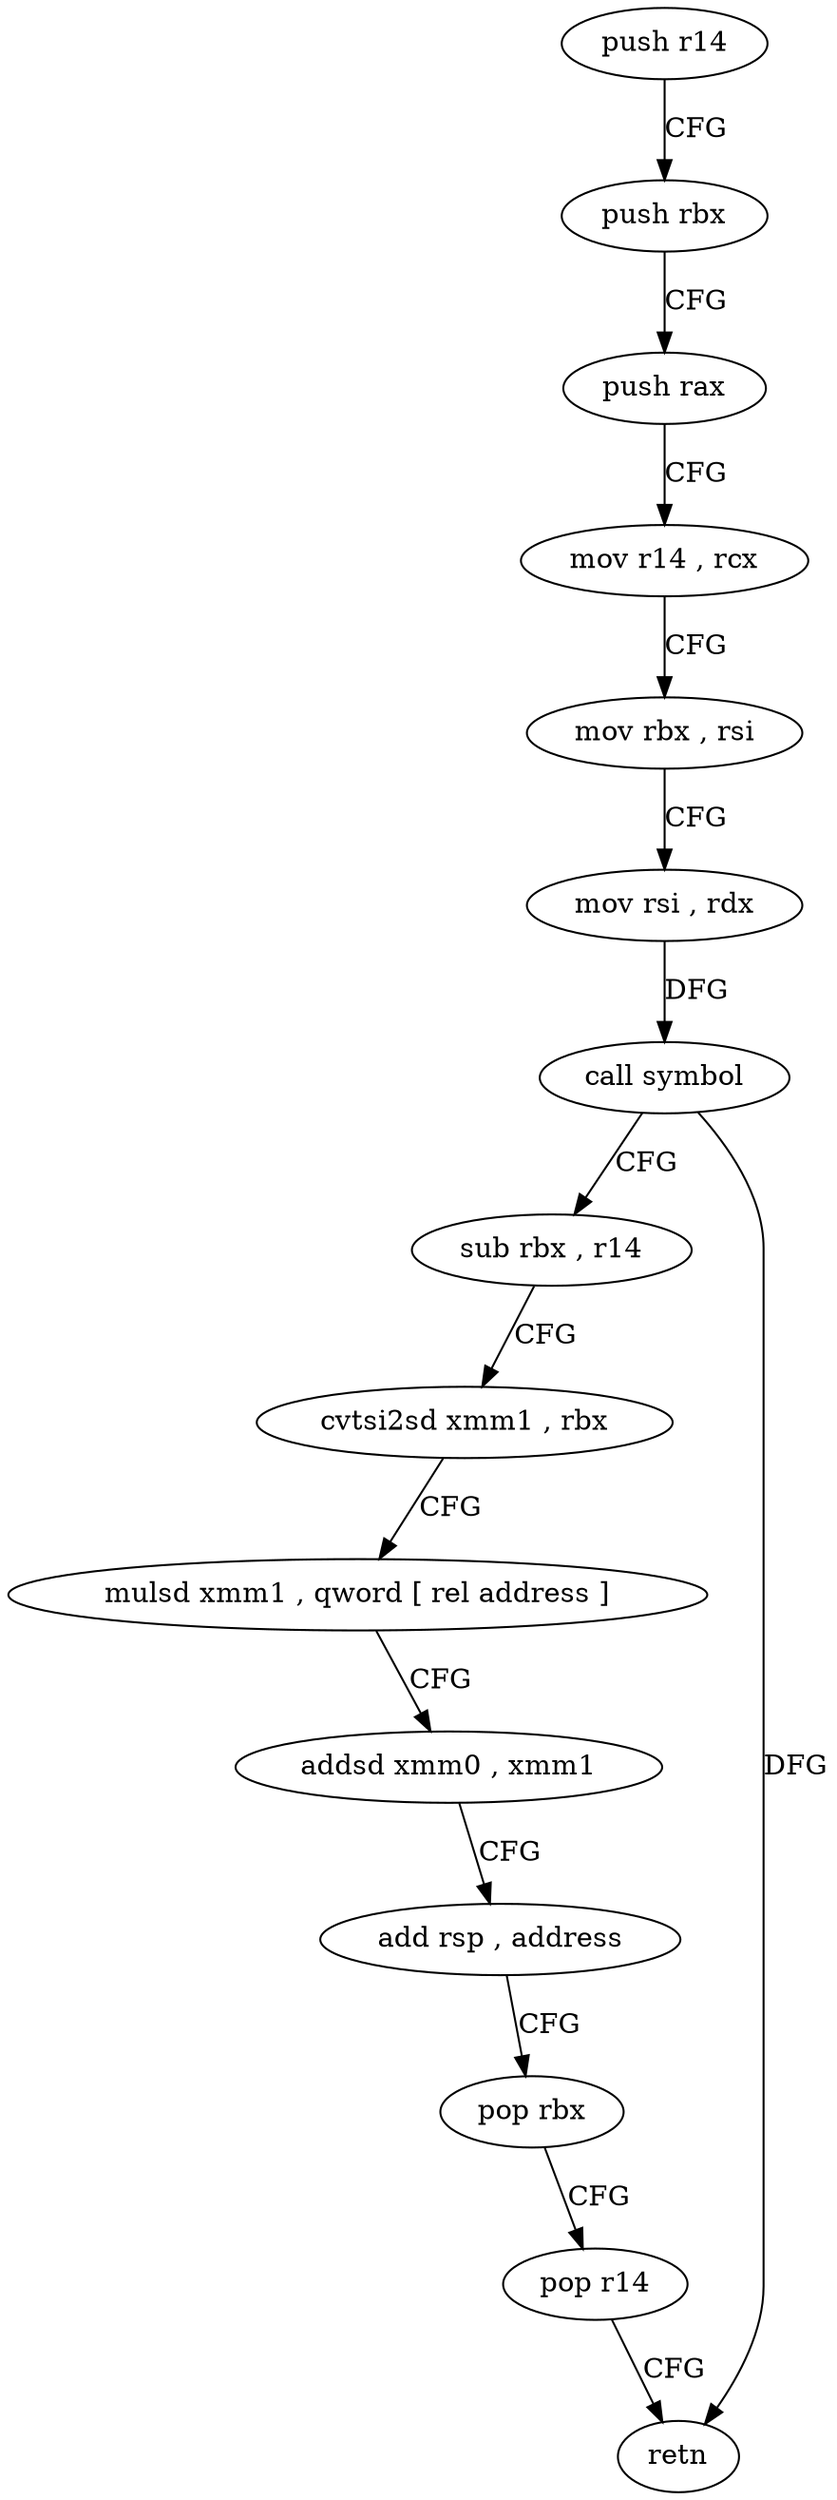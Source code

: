 digraph "func" {
"4216768" [label = "push r14" ]
"4216770" [label = "push rbx" ]
"4216771" [label = "push rax" ]
"4216772" [label = "mov r14 , rcx" ]
"4216775" [label = "mov rbx , rsi" ]
"4216778" [label = "mov rsi , rdx" ]
"4216781" [label = "call symbol" ]
"4216786" [label = "sub rbx , r14" ]
"4216789" [label = "cvtsi2sd xmm1 , rbx" ]
"4216794" [label = "mulsd xmm1 , qword [ rel address ]" ]
"4216802" [label = "addsd xmm0 , xmm1" ]
"4216806" [label = "add rsp , address" ]
"4216810" [label = "pop rbx" ]
"4216811" [label = "pop r14" ]
"4216813" [label = "retn" ]
"4216768" -> "4216770" [ label = "CFG" ]
"4216770" -> "4216771" [ label = "CFG" ]
"4216771" -> "4216772" [ label = "CFG" ]
"4216772" -> "4216775" [ label = "CFG" ]
"4216775" -> "4216778" [ label = "CFG" ]
"4216778" -> "4216781" [ label = "DFG" ]
"4216781" -> "4216786" [ label = "CFG" ]
"4216781" -> "4216813" [ label = "DFG" ]
"4216786" -> "4216789" [ label = "CFG" ]
"4216789" -> "4216794" [ label = "CFG" ]
"4216794" -> "4216802" [ label = "CFG" ]
"4216802" -> "4216806" [ label = "CFG" ]
"4216806" -> "4216810" [ label = "CFG" ]
"4216810" -> "4216811" [ label = "CFG" ]
"4216811" -> "4216813" [ label = "CFG" ]
}
